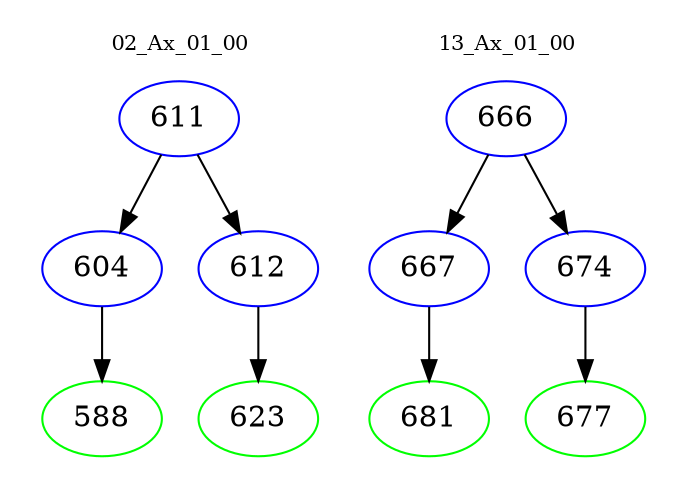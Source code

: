 digraph{
subgraph cluster_0 {
color = white
label = "02_Ax_01_00";
fontsize=10;
T0_611 [label="611", color="blue"]
T0_611 -> T0_604 [color="black"]
T0_604 [label="604", color="blue"]
T0_604 -> T0_588 [color="black"]
T0_588 [label="588", color="green"]
T0_611 -> T0_612 [color="black"]
T0_612 [label="612", color="blue"]
T0_612 -> T0_623 [color="black"]
T0_623 [label="623", color="green"]
}
subgraph cluster_1 {
color = white
label = "13_Ax_01_00";
fontsize=10;
T1_666 [label="666", color="blue"]
T1_666 -> T1_667 [color="black"]
T1_667 [label="667", color="blue"]
T1_667 -> T1_681 [color="black"]
T1_681 [label="681", color="green"]
T1_666 -> T1_674 [color="black"]
T1_674 [label="674", color="blue"]
T1_674 -> T1_677 [color="black"]
T1_677 [label="677", color="green"]
}
}

